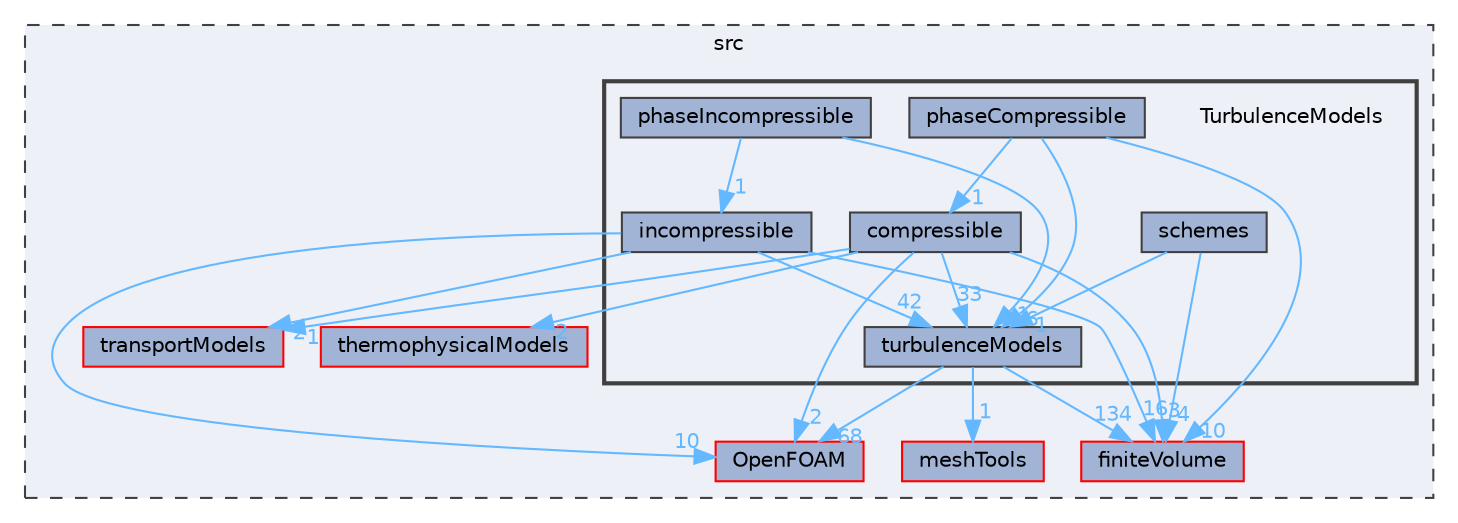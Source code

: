 digraph "src/TurbulenceModels"
{
 // LATEX_PDF_SIZE
  bgcolor="transparent";
  edge [fontname=Helvetica,fontsize=10,labelfontname=Helvetica,labelfontsize=10];
  node [fontname=Helvetica,fontsize=10,shape=box,height=0.2,width=0.4];
  compound=true
  subgraph clusterdir_68267d1309a1af8e8297ef4c3efbcdba {
    graph [ bgcolor="#edf0f7", pencolor="grey25", label="src", fontname=Helvetica,fontsize=10 style="filled,dashed", URL="dir_68267d1309a1af8e8297ef4c3efbcdba.html",tooltip=""]
  dir_9bd15774b555cf7259a6fa18f99fe99b [label="finiteVolume", fillcolor="#a2b4d6", color="red", style="filled", URL="dir_9bd15774b555cf7259a6fa18f99fe99b.html",tooltip=""];
  dir_ae30ad0bef50cf391b24c614251bb9fd [label="meshTools", fillcolor="#a2b4d6", color="red", style="filled", URL="dir_ae30ad0bef50cf391b24c614251bb9fd.html",tooltip=""];
  dir_c5473ff19b20e6ec4dfe5c310b3778a8 [label="OpenFOAM", fillcolor="#a2b4d6", color="red", style="filled", URL="dir_c5473ff19b20e6ec4dfe5c310b3778a8.html",tooltip=""];
  dir_2778d089ec5c4f66810b11f753867003 [label="thermophysicalModels", fillcolor="#a2b4d6", color="red", style="filled", URL="dir_2778d089ec5c4f66810b11f753867003.html",tooltip=""];
  dir_9415e59289a6feeb24164dafa70a594f [label="transportModels", fillcolor="#a2b4d6", color="red", style="filled", URL="dir_9415e59289a6feeb24164dafa70a594f.html",tooltip=""];
  subgraph clusterdir_1eda626aeac0f0ad2848c36acaa5d501 {
    graph [ bgcolor="#edf0f7", pencolor="grey25", label="", fontname=Helvetica,fontsize=10 style="filled,bold", URL="dir_1eda626aeac0f0ad2848c36acaa5d501.html",tooltip=""]
    dir_1eda626aeac0f0ad2848c36acaa5d501 [shape=plaintext, label="TurbulenceModels"];
  dir_7904bc8e3270082a35070ba525b2d08a [label="compressible", fillcolor="#a2b4d6", color="grey25", style="filled", URL="dir_7904bc8e3270082a35070ba525b2d08a.html",tooltip=""];
  dir_65e3a25be7d63d0357fd279a6ba5d718 [label="incompressible", fillcolor="#a2b4d6", color="grey25", style="filled", URL="dir_65e3a25be7d63d0357fd279a6ba5d718.html",tooltip=""];
  dir_06975867f0e133b91c856f19c06af5a0 [label="phaseCompressible", fillcolor="#a2b4d6", color="grey25", style="filled", URL="dir_06975867f0e133b91c856f19c06af5a0.html",tooltip=""];
  dir_dc8d4d05c8f00732f10a1b937e6b7188 [label="phaseIncompressible", fillcolor="#a2b4d6", color="grey25", style="filled", URL="dir_dc8d4d05c8f00732f10a1b937e6b7188.html",tooltip=""];
  dir_f469eaa88156a671874f1f14da3b2bea [label="schemes", fillcolor="#a2b4d6", color="grey25", style="filled", URL="dir_f469eaa88156a671874f1f14da3b2bea.html",tooltip=""];
  dir_a3dc37bcacf99bb6122ed819dac99f09 [label="turbulenceModels", fillcolor="#a2b4d6", color="grey25", style="filled", URL="dir_a3dc37bcacf99bb6122ed819dac99f09.html",tooltip=""];
  }
  }
  dir_7904bc8e3270082a35070ba525b2d08a->dir_9bd15774b555cf7259a6fa18f99fe99b [headlabel="3", labeldistance=1.5 headhref="dir_000588_001387.html" href="dir_000588_001387.html" color="steelblue1" fontcolor="steelblue1"];
  dir_7904bc8e3270082a35070ba525b2d08a->dir_a3dc37bcacf99bb6122ed819dac99f09 [headlabel="33", labeldistance=1.5 headhref="dir_000588_004144.html" href="dir_000588_004144.html" color="steelblue1" fontcolor="steelblue1"];
  dir_7904bc8e3270082a35070ba525b2d08a->dir_c5473ff19b20e6ec4dfe5c310b3778a8 [headlabel="2", labeldistance=1.5 headhref="dir_000588_002695.html" href="dir_000588_002695.html" color="steelblue1" fontcolor="steelblue1"];
  dir_7904bc8e3270082a35070ba525b2d08a->dir_2778d089ec5c4f66810b11f753867003 [headlabel="2", labeldistance=1.5 headhref="dir_000588_004022.html" href="dir_000588_004022.html" color="steelblue1" fontcolor="steelblue1"];
  dir_7904bc8e3270082a35070ba525b2d08a->dir_9415e59289a6feeb24164dafa70a594f [headlabel="1", labeldistance=1.5 headhref="dir_000588_004112.html" href="dir_000588_004112.html" color="steelblue1" fontcolor="steelblue1"];
  dir_65e3a25be7d63d0357fd279a6ba5d718->dir_9bd15774b555cf7259a6fa18f99fe99b [headlabel="16", labeldistance=1.5 headhref="dir_001821_001387.html" href="dir_001821_001387.html" color="steelblue1" fontcolor="steelblue1"];
  dir_65e3a25be7d63d0357fd279a6ba5d718->dir_a3dc37bcacf99bb6122ed819dac99f09 [headlabel="42", labeldistance=1.5 headhref="dir_001821_004144.html" href="dir_001821_004144.html" color="steelblue1" fontcolor="steelblue1"];
  dir_65e3a25be7d63d0357fd279a6ba5d718->dir_c5473ff19b20e6ec4dfe5c310b3778a8 [headlabel="10", labeldistance=1.5 headhref="dir_001821_002695.html" href="dir_001821_002695.html" color="steelblue1" fontcolor="steelblue1"];
  dir_65e3a25be7d63d0357fd279a6ba5d718->dir_9415e59289a6feeb24164dafa70a594f [headlabel="2", labeldistance=1.5 headhref="dir_001821_004112.html" href="dir_001821_004112.html" color="steelblue1" fontcolor="steelblue1"];
  dir_06975867f0e133b91c856f19c06af5a0->dir_9bd15774b555cf7259a6fa18f99fe99b [headlabel="10", labeldistance=1.5 headhref="dir_002881_001387.html" href="dir_002881_001387.html" color="steelblue1" fontcolor="steelblue1"];
  dir_06975867f0e133b91c856f19c06af5a0->dir_a3dc37bcacf99bb6122ed819dac99f09 [headlabel="6", labeldistance=1.5 headhref="dir_002881_004144.html" href="dir_002881_004144.html" color="steelblue1" fontcolor="steelblue1"];
  dir_06975867f0e133b91c856f19c06af5a0->dir_7904bc8e3270082a35070ba525b2d08a [headlabel="1", labeldistance=1.5 headhref="dir_002881_000588.html" href="dir_002881_000588.html" color="steelblue1" fontcolor="steelblue1"];
  dir_dc8d4d05c8f00732f10a1b937e6b7188->dir_a3dc37bcacf99bb6122ed819dac99f09 [headlabel="1", labeldistance=1.5 headhref="dir_002887_004144.html" href="dir_002887_004144.html" color="steelblue1" fontcolor="steelblue1"];
  dir_dc8d4d05c8f00732f10a1b937e6b7188->dir_65e3a25be7d63d0357fd279a6ba5d718 [headlabel="1", labeldistance=1.5 headhref="dir_002887_001821.html" href="dir_002887_001821.html" color="steelblue1" fontcolor="steelblue1"];
  dir_f469eaa88156a671874f1f14da3b2bea->dir_9bd15774b555cf7259a6fa18f99fe99b [headlabel="4", labeldistance=1.5 headhref="dir_003435_001387.html" href="dir_003435_001387.html" color="steelblue1" fontcolor="steelblue1"];
  dir_f469eaa88156a671874f1f14da3b2bea->dir_a3dc37bcacf99bb6122ed819dac99f09 [headlabel="1", labeldistance=1.5 headhref="dir_003435_004144.html" href="dir_003435_004144.html" color="steelblue1" fontcolor="steelblue1"];
  dir_a3dc37bcacf99bb6122ed819dac99f09->dir_9bd15774b555cf7259a6fa18f99fe99b [headlabel="134", labeldistance=1.5 headhref="dir_004144_001387.html" href="dir_004144_001387.html" color="steelblue1" fontcolor="steelblue1"];
  dir_a3dc37bcacf99bb6122ed819dac99f09->dir_ae30ad0bef50cf391b24c614251bb9fd [headlabel="1", labeldistance=1.5 headhref="dir_004144_002382.html" href="dir_004144_002382.html" color="steelblue1" fontcolor="steelblue1"];
  dir_a3dc37bcacf99bb6122ed819dac99f09->dir_c5473ff19b20e6ec4dfe5c310b3778a8 [headlabel="68", labeldistance=1.5 headhref="dir_004144_002695.html" href="dir_004144_002695.html" color="steelblue1" fontcolor="steelblue1"];
}
